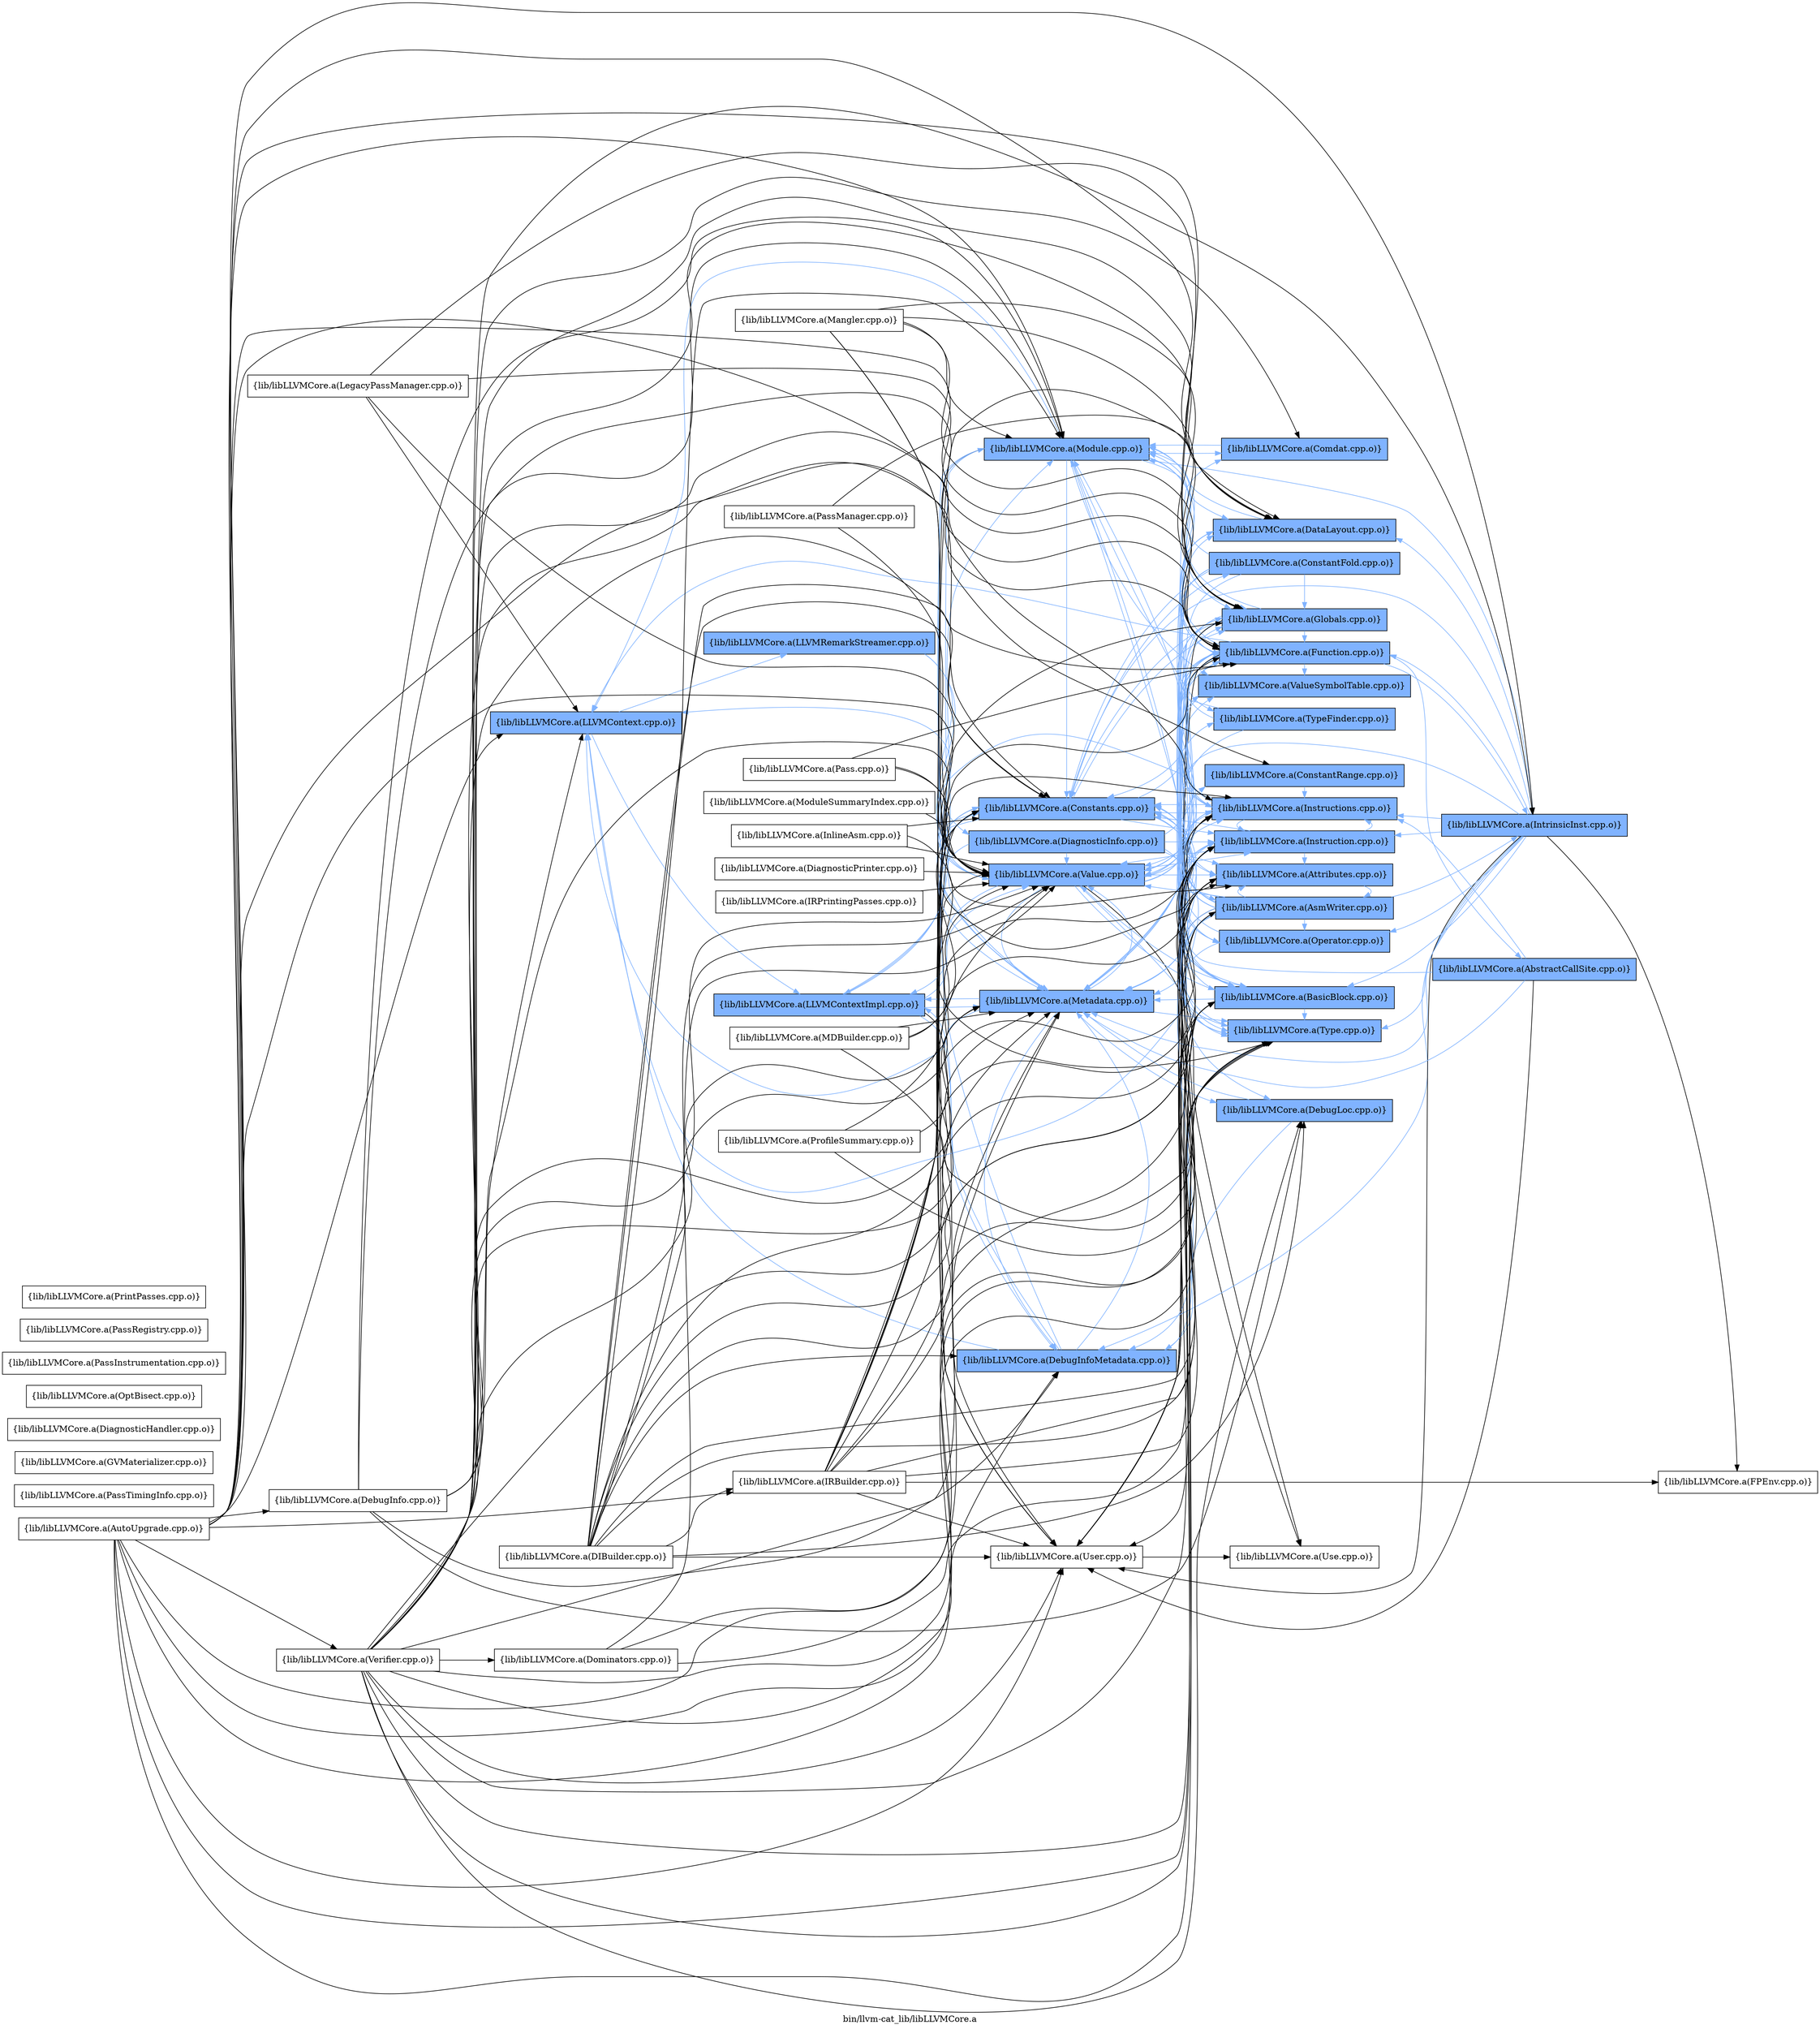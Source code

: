 digraph "bin/llvm-cat_lib/libLLVMCore.a" {
	label="bin/llvm-cat_lib/libLLVMCore.a";
	rankdir=LR;
	{ rank=same; Node0x557cbf24ffe8;  }
	{ rank=same; Node0x557cbf24df18; Node0x557cbf252c48;  }
	{ rank=same; Node0x557cbf24fc28; Node0x557cbf24fc78; Node0x557cbf2526f8; Node0x557cbf251f28; Node0x557cbf2545e8; Node0x557cbf24eeb8; Node0x557cbf2515c8;  }
	{ rank=same; Node0x557cbf24f4f8; Node0x557cbf251208; Node0x557cbf250f88; Node0x557cbf250e48; Node0x557cbf24e2d8; Node0x557cbf255588; Node0x557cbf253148; Node0x557cbf252dd8; Node0x557cbf250998; Node0x557cbf253058; Node0x557cbf253cd8; Node0x557cbf252ec8; Node0x557cbf250fd8; Node0x557cbf2548b8; Node0x557cbf2522e8; Node0x557cbf253c88; Node0x557cbf2525b8;  }
	{ rank=same; Node0x557cbf24ef08; Node0x557cbf24c938;  }
	{ rank=same; Node0x557cbf24ffe8;  }
	{ rank=same; Node0x557cbf24df18; Node0x557cbf252c48;  }
	{ rank=same; Node0x557cbf24fc28; Node0x557cbf24fc78; Node0x557cbf2526f8; Node0x557cbf251f28; Node0x557cbf2545e8; Node0x557cbf24eeb8; Node0x557cbf2515c8;  }
	{ rank=same; Node0x557cbf24f4f8; Node0x557cbf251208; Node0x557cbf250f88; Node0x557cbf250e48; Node0x557cbf24e2d8; Node0x557cbf255588; Node0x557cbf253148; Node0x557cbf252dd8; Node0x557cbf250998; Node0x557cbf253058; Node0x557cbf253cd8; Node0x557cbf252ec8; Node0x557cbf250fd8; Node0x557cbf2548b8; Node0x557cbf2522e8; Node0x557cbf253c88; Node0x557cbf2525b8;  }
	{ rank=same; Node0x557cbf24ef08; Node0x557cbf24c938;  }

	Node0x557cbf24ffe8 [shape=record,shape=box,group=1,style=filled,fillcolor="0.600000 0.5 1",label="{lib/libLLVMCore.a(LLVMContext.cpp.o)}"];
	Node0x557cbf24ffe8 -> Node0x557cbf24df18[color="0.600000 0.5 1"];
	Node0x557cbf24ffe8 -> Node0x557cbf252c48[color="0.600000 0.5 1"];
	Node0x557cbf251f28 [shape=record,shape=box,group=1,style=filled,fillcolor="0.600000 0.5 1",label="{lib/libLLVMCore.a(Module.cpp.o)}"];
	Node0x557cbf251f28 -> Node0x557cbf253058[color="0.600000 0.5 1"];
	Node0x557cbf251f28 -> Node0x557cbf24fc28[color="0.600000 0.5 1"];
	Node0x557cbf251f28 -> Node0x557cbf24ffe8[color="0.600000 0.5 1"];
	Node0x557cbf251f28 -> Node0x557cbf253cd8[color="0.600000 0.5 1"];
	Node0x557cbf251f28 -> Node0x557cbf250e48[color="0.600000 0.5 1"];
	Node0x557cbf251f28 -> Node0x557cbf24e2d8[color="0.600000 0.5 1"];
	Node0x557cbf251f28 -> Node0x557cbf2526f8[color="0.600000 0.5 1"];
	Node0x557cbf251f28 -> Node0x557cbf253148[color="0.600000 0.5 1"];
	Node0x557cbf251f28 -> Node0x557cbf252ec8[color="0.600000 0.5 1"];
	Node0x557cbf251f28 -> Node0x557cbf2545e8;
	Node0x557cbf251f28 -> Node0x557cbf24eeb8[color="0.600000 0.5 1"];
	Node0x557cbf251f28 -> Node0x557cbf250fd8[color="0.600000 0.5 1"];
	Node0x557cbf255038 [shape=record,shape=box,group=0,label="{lib/libLLVMCore.a(PassTimingInfo.cpp.o)}"];
	Node0x557cbf2522e8 [shape=record,shape=box,group=1,style=filled,fillcolor="0.600000 0.5 1",label="{lib/libLLVMCore.a(Attributes.cpp.o)}"];
	Node0x557cbf2522e8 -> Node0x557cbf2525b8[color="0.600000 0.5 1"];
	Node0x557cbf2522e8 -> Node0x557cbf250e48[color="0.600000 0.5 1"];
	Node0x557cbf2516b8 [shape=record,shape=box,group=0,label="{lib/libLLVMCore.a(AutoUpgrade.cpp.o)}"];
	Node0x557cbf2516b8 -> Node0x557cbf2522e8;
	Node0x557cbf2516b8 -> Node0x557cbf253c88;
	Node0x557cbf2516b8 -> Node0x557cbf24fc28;
	Node0x557cbf2516b8 -> Node0x557cbf251cf8;
	Node0x557cbf2516b8 -> Node0x557cbf251208;
	Node0x557cbf2516b8 -> Node0x557cbf250f88;
	Node0x557cbf2516b8 -> Node0x557cbf24ef08;
	Node0x557cbf2516b8 -> Node0x557cbf24ffe8;
	Node0x557cbf2516b8 -> Node0x557cbf253cd8;
	Node0x557cbf2516b8 -> Node0x557cbf24f778;
	Node0x557cbf2516b8 -> Node0x557cbf250e48;
	Node0x557cbf2516b8 -> Node0x557cbf24e2d8;
	Node0x557cbf2516b8 -> Node0x557cbf2526f8;
	Node0x557cbf2516b8 -> Node0x557cbf251f28;
	Node0x557cbf2516b8 -> Node0x557cbf253148;
	Node0x557cbf2516b8 -> Node0x557cbf2545e8;
	Node0x557cbf2516b8 -> Node0x557cbf24eeb8;
	Node0x557cbf2516b8 -> Node0x557cbf250808;
	Node0x557cbf253c88 [shape=record,shape=box,group=1,style=filled,fillcolor="0.600000 0.5 1",label="{lib/libLLVMCore.a(BasicBlock.cpp.o)}"];
	Node0x557cbf253c88 -> Node0x557cbf24fc28[color="0.600000 0.5 1"];
	Node0x557cbf253c88 -> Node0x557cbf251208[color="0.600000 0.5 1"];
	Node0x557cbf253c88 -> Node0x557cbf2526f8[color="0.600000 0.5 1"];
	Node0x557cbf253c88 -> Node0x557cbf253148[color="0.600000 0.5 1"];
	Node0x557cbf253c88 -> Node0x557cbf2545e8;
	Node0x557cbf253c88 -> Node0x557cbf24eeb8[color="0.600000 0.5 1"];
	Node0x557cbf253c88 -> Node0x557cbf250fd8[color="0.600000 0.5 1"];
	Node0x557cbf252dd8 [shape=record,shape=box,group=1,style=filled,fillcolor="0.600000 0.5 1",label="{lib/libLLVMCore.a(ConstantRange.cpp.o)}"];
	Node0x557cbf252dd8 -> Node0x557cbf250f88[color="0.600000 0.5 1"];
	Node0x557cbf24fc28 [shape=record,shape=box,group=1,style=filled,fillcolor="0.600000 0.5 1",label="{lib/libLLVMCore.a(Constants.cpp.o)}"];
	Node0x557cbf24fc28 -> Node0x557cbf24f4f8[color="0.600000 0.5 1"];
	Node0x557cbf24fc28 -> Node0x557cbf251208[color="0.600000 0.5 1"];
	Node0x557cbf24fc28 -> Node0x557cbf250f88[color="0.600000 0.5 1"];
	Node0x557cbf24fc28 -> Node0x557cbf250e48[color="0.600000 0.5 1"];
	Node0x557cbf24fc28 -> Node0x557cbf24e2d8[color="0.600000 0.5 1"];
	Node0x557cbf24fc28 -> Node0x557cbf255588[color="0.600000 0.5 1"];
	Node0x557cbf24fc28 -> Node0x557cbf253148[color="0.600000 0.5 1"];
	Node0x557cbf24fc28 -> Node0x557cbf2545e8;
	Node0x557cbf24fc28 -> Node0x557cbf24eeb8[color="0.600000 0.5 1"];
	Node0x557cbf250ad8 [shape=record,shape=box,group=0,label="{lib/libLLVMCore.a(InlineAsm.cpp.o)}"];
	Node0x557cbf250ad8 -> Node0x557cbf24fc28;
	Node0x557cbf250ad8 -> Node0x557cbf253148;
	Node0x557cbf250ad8 -> Node0x557cbf24eeb8;
	Node0x557cbf251208 [shape=record,shape=box,group=1,style=filled,fillcolor="0.600000 0.5 1",label="{lib/libLLVMCore.a(Instruction.cpp.o)}"];
	Node0x557cbf251208 -> Node0x557cbf2522e8[color="0.600000 0.5 1"];
	Node0x557cbf251208 -> Node0x557cbf253c88[color="0.600000 0.5 1"];
	Node0x557cbf251208 -> Node0x557cbf24fc28[color="0.600000 0.5 1"];
	Node0x557cbf251208 -> Node0x557cbf250f88[color="0.600000 0.5 1"];
	Node0x557cbf251208 -> Node0x557cbf2526f8[color="0.600000 0.5 1"];
	Node0x557cbf251208 -> Node0x557cbf2545e8;
	Node0x557cbf251208 -> Node0x557cbf24eeb8[color="0.600000 0.5 1"];
	Node0x557cbf250f88 [shape=record,shape=box,group=1,style=filled,fillcolor="0.600000 0.5 1",label="{lib/libLLVMCore.a(Instructions.cpp.o)}"];
	Node0x557cbf250f88 -> Node0x557cbf2522e8[color="0.600000 0.5 1"];
	Node0x557cbf250f88 -> Node0x557cbf253c88[color="0.600000 0.5 1"];
	Node0x557cbf250f88 -> Node0x557cbf24fc28[color="0.600000 0.5 1"];
	Node0x557cbf250f88 -> Node0x557cbf251208[color="0.600000 0.5 1"];
	Node0x557cbf250f88 -> Node0x557cbf24df18[color="0.600000 0.5 1"];
	Node0x557cbf250f88 -> Node0x557cbf253cd8[color="0.600000 0.5 1"];
	Node0x557cbf250f88 -> Node0x557cbf250e48[color="0.600000 0.5 1"];
	Node0x557cbf250f88 -> Node0x557cbf2526f8[color="0.600000 0.5 1"];
	Node0x557cbf250f88 -> Node0x557cbf251f28[color="0.600000 0.5 1"];
	Node0x557cbf250f88 -> Node0x557cbf253148[color="0.600000 0.5 1"];
	Node0x557cbf250f88 -> Node0x557cbf2545e8;
	Node0x557cbf250f88 -> Node0x557cbf24eeb8[color="0.600000 0.5 1"];
	Node0x557cbf253cd8 [shape=record,shape=box,group=1,style=filled,fillcolor="0.600000 0.5 1",label="{lib/libLLVMCore.a(DataLayout.cpp.o)}"];
	Node0x557cbf253cd8 -> Node0x557cbf24e2d8[color="0.600000 0.5 1"];
	Node0x557cbf253cd8 -> Node0x557cbf251f28[color="0.600000 0.5 1"];
	Node0x557cbf253cd8 -> Node0x557cbf253148[color="0.600000 0.5 1"];
	Node0x557cbf24f778 [shape=record,shape=box,group=0,label="{lib/libLLVMCore.a(DebugInfo.cpp.o)}"];
	Node0x557cbf24f778 -> Node0x557cbf251208;
	Node0x557cbf24f778 -> Node0x557cbf24fc78;
	Node0x557cbf24f778 -> Node0x557cbf250998;
	Node0x557cbf24f778 -> Node0x557cbf250e48;
	Node0x557cbf24f778 -> Node0x557cbf2526f8;
	Node0x557cbf24f778 -> Node0x557cbf251f28;
	Node0x557cbf24f778 -> Node0x557cbf24eeb8;
	Node0x557cbf24fc78 [shape=record,shape=box,group=1,style=filled,fillcolor="0.600000 0.5 1",label="{lib/libLLVMCore.a(DebugInfoMetadata.cpp.o)}"];
	Node0x557cbf24fc78 -> Node0x557cbf24fc28[color="0.600000 0.5 1"];
	Node0x557cbf24fc78 -> Node0x557cbf24ffe8[color="0.600000 0.5 1"];
	Node0x557cbf24fc78 -> Node0x557cbf24df18[color="0.600000 0.5 1"];
	Node0x557cbf24fc78 -> Node0x557cbf2526f8[color="0.600000 0.5 1"];
	Node0x557cbf24fc78 -> Node0x557cbf253148[color="0.600000 0.5 1"];
	Node0x557cbf250998 [shape=record,shape=box,group=1,style=filled,fillcolor="0.600000 0.5 1",label="{lib/libLLVMCore.a(DebugLoc.cpp.o)}"];
	Node0x557cbf250998 -> Node0x557cbf24fc78[color="0.600000 0.5 1"];
	Node0x557cbf250998 -> Node0x557cbf2526f8[color="0.600000 0.5 1"];
	Node0x557cbf250e48 [shape=record,shape=box,group=1,style=filled,fillcolor="0.600000 0.5 1",label="{lib/libLLVMCore.a(Function.cpp.o)}"];
	Node0x557cbf250e48 -> Node0x557cbf2522e8[color="0.600000 0.5 1"];
	Node0x557cbf250e48 -> Node0x557cbf253c88[color="0.600000 0.5 1"];
	Node0x557cbf250e48 -> Node0x557cbf24fc28[color="0.600000 0.5 1"];
	Node0x557cbf250e48 -> Node0x557cbf250f88[color="0.600000 0.5 1"];
	Node0x557cbf250e48 -> Node0x557cbf24ef08[color="0.600000 0.5 1"];
	Node0x557cbf250e48 -> Node0x557cbf24ffe8[color="0.600000 0.5 1"];
	Node0x557cbf250e48 -> Node0x557cbf253cd8[color="0.600000 0.5 1"];
	Node0x557cbf250e48 -> Node0x557cbf24c938[color="0.600000 0.5 1"];
	Node0x557cbf250e48 -> Node0x557cbf2526f8[color="0.600000 0.5 1"];
	Node0x557cbf250e48 -> Node0x557cbf251f28[color="0.600000 0.5 1"];
	Node0x557cbf250e48 -> Node0x557cbf253148[color="0.600000 0.5 1"];
	Node0x557cbf250e48 -> Node0x557cbf2545e8;
	Node0x557cbf250e48 -> Node0x557cbf24eeb8[color="0.600000 0.5 1"];
	Node0x557cbf250e48 -> Node0x557cbf250fd8[color="0.600000 0.5 1"];
	Node0x557cbf24d568 [shape=record,shape=box,group=0,label="{lib/libLLVMCore.a(GVMaterializer.cpp.o)}"];
	Node0x557cbf24e2d8 [shape=record,shape=box,group=1,style=filled,fillcolor="0.600000 0.5 1",label="{lib/libLLVMCore.a(Globals.cpp.o)}"];
	Node0x557cbf24e2d8 -> Node0x557cbf24fc28[color="0.600000 0.5 1"];
	Node0x557cbf24e2d8 -> Node0x557cbf250e48[color="0.600000 0.5 1"];
	Node0x557cbf24e2d8 -> Node0x557cbf2526f8[color="0.600000 0.5 1"];
	Node0x557cbf24e2d8 -> Node0x557cbf251f28[color="0.600000 0.5 1"];
	Node0x557cbf24e2d8 -> Node0x557cbf253148[color="0.600000 0.5 1"];
	Node0x557cbf24e2d8 -> Node0x557cbf2545e8;
	Node0x557cbf24e2d8 -> Node0x557cbf24eeb8[color="0.600000 0.5 1"];
	Node0x557cbf2526f8 [shape=record,shape=box,group=1,style=filled,fillcolor="0.600000 0.5 1",label="{lib/libLLVMCore.a(Metadata.cpp.o)}"];
	Node0x557cbf2526f8 -> Node0x557cbf252dd8[color="0.600000 0.5 1"];
	Node0x557cbf2526f8 -> Node0x557cbf24fc28[color="0.600000 0.5 1"];
	Node0x557cbf2526f8 -> Node0x557cbf24ffe8[color="0.600000 0.5 1"];
	Node0x557cbf2526f8 -> Node0x557cbf24df18[color="0.600000 0.5 1"];
	Node0x557cbf2526f8 -> Node0x557cbf24fc78[color="0.600000 0.5 1"];
	Node0x557cbf2526f8 -> Node0x557cbf250998[color="0.600000 0.5 1"];
	Node0x557cbf2526f8 -> Node0x557cbf251f28[color="0.600000 0.5 1"];
	Node0x557cbf2526f8 -> Node0x557cbf253148[color="0.600000 0.5 1"];
	Node0x557cbf2526f8 -> Node0x557cbf24eeb8[color="0.600000 0.5 1"];
	Node0x557cbf255d58 [shape=record,shape=box,group=0,label="{lib/libLLVMCore.a(ModuleSummaryIndex.cpp.o)}"];
	Node0x557cbf255d58 -> Node0x557cbf24eeb8;
	Node0x557cbf253148 [shape=record,shape=box,group=1,style=filled,fillcolor="0.600000 0.5 1",label="{lib/libLLVMCore.a(Type.cpp.o)}"];
	Node0x557cbf253148 -> Node0x557cbf24fc28[color="0.600000 0.5 1"];
	Node0x557cbf2545e8 [shape=record,shape=box,group=0,label="{lib/libLLVMCore.a(User.cpp.o)}"];
	Node0x557cbf2545e8 -> Node0x557cbf2548b8;
	Node0x557cbf24eeb8 [shape=record,shape=box,group=1,style=filled,fillcolor="0.600000 0.5 1",label="{lib/libLLVMCore.a(Value.cpp.o)}"];
	Node0x557cbf24eeb8 -> Node0x557cbf2522e8[color="0.600000 0.5 1"];
	Node0x557cbf24eeb8 -> Node0x557cbf253c88[color="0.600000 0.5 1"];
	Node0x557cbf24eeb8 -> Node0x557cbf24fc28[color="0.600000 0.5 1"];
	Node0x557cbf24eeb8 -> Node0x557cbf251208[color="0.600000 0.5 1"];
	Node0x557cbf24eeb8 -> Node0x557cbf250f88[color="0.600000 0.5 1"];
	Node0x557cbf24eeb8 -> Node0x557cbf24ffe8[color="0.600000 0.5 1"];
	Node0x557cbf24eeb8 -> Node0x557cbf24df18[color="0.600000 0.5 1"];
	Node0x557cbf24eeb8 -> Node0x557cbf253cd8[color="0.600000 0.5 1"];
	Node0x557cbf24eeb8 -> Node0x557cbf250e48[color="0.600000 0.5 1"];
	Node0x557cbf24eeb8 -> Node0x557cbf24e2d8[color="0.600000 0.5 1"];
	Node0x557cbf24eeb8 -> Node0x557cbf2526f8[color="0.600000 0.5 1"];
	Node0x557cbf24eeb8 -> Node0x557cbf253148[color="0.600000 0.5 1"];
	Node0x557cbf24eeb8 -> Node0x557cbf2548b8;
	Node0x557cbf24eeb8 -> Node0x557cbf2545e8;
	Node0x557cbf24eeb8 -> Node0x557cbf250fd8[color="0.600000 0.5 1"];
	Node0x557cbf250808 [shape=record,shape=box,group=0,label="{lib/libLLVMCore.a(Verifier.cpp.o)}"];
	Node0x557cbf250808 -> Node0x557cbf2525b8;
	Node0x557cbf250808 -> Node0x557cbf2522e8;
	Node0x557cbf250808 -> Node0x557cbf253c88;
	Node0x557cbf250808 -> Node0x557cbf253058;
	Node0x557cbf250808 -> Node0x557cbf252dd8;
	Node0x557cbf250808 -> Node0x557cbf24fc28;
	Node0x557cbf250808 -> Node0x557cbf251208;
	Node0x557cbf250808 -> Node0x557cbf250f88;
	Node0x557cbf250808 -> Node0x557cbf24ef08;
	Node0x557cbf250808 -> Node0x557cbf24ffe8;
	Node0x557cbf250808 -> Node0x557cbf253cd8;
	Node0x557cbf250808 -> Node0x557cbf24fc78;
	Node0x557cbf250808 -> Node0x557cbf250998;
	Node0x557cbf250808 -> Node0x557cbf250e48;
	Node0x557cbf250808 -> Node0x557cbf24e2d8;
	Node0x557cbf250808 -> Node0x557cbf2526f8;
	Node0x557cbf250808 -> Node0x557cbf251f28;
	Node0x557cbf250808 -> Node0x557cbf253148;
	Node0x557cbf250808 -> Node0x557cbf2545e8;
	Node0x557cbf250808 -> Node0x557cbf24eeb8;
	Node0x557cbf250808 -> Node0x557cbf252bf8;
	Node0x557cbf24ef08 [shape=record,shape=box,group=1,style=filled,fillcolor="0.600000 0.5 1",label="{lib/libLLVMCore.a(IntrinsicInst.cpp.o)}"];
	Node0x557cbf24ef08 -> Node0x557cbf253c88[color="0.600000 0.5 1"];
	Node0x557cbf24ef08 -> Node0x557cbf24fc28[color="0.600000 0.5 1"];
	Node0x557cbf24ef08 -> Node0x557cbf252928;
	Node0x557cbf24ef08 -> Node0x557cbf251208[color="0.600000 0.5 1"];
	Node0x557cbf24ef08 -> Node0x557cbf250f88[color="0.600000 0.5 1"];
	Node0x557cbf24ef08 -> Node0x557cbf253cd8[color="0.600000 0.5 1"];
	Node0x557cbf24ef08 -> Node0x557cbf24fc78[color="0.600000 0.5 1"];
	Node0x557cbf24ef08 -> Node0x557cbf250e48[color="0.600000 0.5 1"];
	Node0x557cbf24ef08 -> Node0x557cbf2526f8[color="0.600000 0.5 1"];
	Node0x557cbf24ef08 -> Node0x557cbf251f28[color="0.600000 0.5 1"];
	Node0x557cbf24ef08 -> Node0x557cbf255588[color="0.600000 0.5 1"];
	Node0x557cbf24ef08 -> Node0x557cbf253148[color="0.600000 0.5 1"];
	Node0x557cbf24ef08 -> Node0x557cbf2545e8;
	Node0x557cbf24ef08 -> Node0x557cbf24eeb8[color="0.600000 0.5 1"];
	Node0x557cbf253058 [shape=record,shape=box,group=1,style=filled,fillcolor="0.600000 0.5 1",label="{lib/libLLVMCore.a(Comdat.cpp.o)}"];
	Node0x557cbf253058 -> Node0x557cbf251f28[color="0.600000 0.5 1"];
	Node0x557cbf255588 [shape=record,shape=box,group=1,style=filled,fillcolor="0.600000 0.5 1",label="{lib/libLLVMCore.a(Operator.cpp.o)}"];
	Node0x557cbf255588 -> Node0x557cbf24fc28[color="0.600000 0.5 1"];
	Node0x557cbf255588 -> Node0x557cbf253cd8[color="0.600000 0.5 1"];
	Node0x557cbf255588 -> Node0x557cbf253148[color="0.600000 0.5 1"];
	Node0x557cbf2548b8 [shape=record,shape=box,group=0,label="{lib/libLLVMCore.a(Use.cpp.o)}"];
	Node0x557cbf2525b8 [shape=record,shape=box,group=1,style=filled,fillcolor="0.600000 0.5 1",label="{lib/libLLVMCore.a(AsmWriter.cpp.o)}"];
	Node0x557cbf2525b8 -> Node0x557cbf2522e8[color="0.600000 0.5 1"];
	Node0x557cbf2525b8 -> Node0x557cbf253c88[color="0.600000 0.5 1"];
	Node0x557cbf2525b8 -> Node0x557cbf253058[color="0.600000 0.5 1"];
	Node0x557cbf2525b8 -> Node0x557cbf24fc28[color="0.600000 0.5 1"];
	Node0x557cbf2525b8 -> Node0x557cbf251208[color="0.600000 0.5 1"];
	Node0x557cbf2525b8 -> Node0x557cbf250f88[color="0.600000 0.5 1"];
	Node0x557cbf2525b8 -> Node0x557cbf24ef08[color="0.600000 0.5 1"];
	Node0x557cbf2525b8 -> Node0x557cbf24ffe8[color="0.600000 0.5 1"];
	Node0x557cbf2525b8 -> Node0x557cbf24fc78[color="0.600000 0.5 1"];
	Node0x557cbf2525b8 -> Node0x557cbf250e48[color="0.600000 0.5 1"];
	Node0x557cbf2525b8 -> Node0x557cbf24e2d8[color="0.600000 0.5 1"];
	Node0x557cbf2525b8 -> Node0x557cbf2526f8[color="0.600000 0.5 1"];
	Node0x557cbf2525b8 -> Node0x557cbf251f28[color="0.600000 0.5 1"];
	Node0x557cbf2525b8 -> Node0x557cbf255588[color="0.600000 0.5 1"];
	Node0x557cbf2525b8 -> Node0x557cbf253148[color="0.600000 0.5 1"];
	Node0x557cbf2525b8 -> Node0x557cbf252ec8[color="0.600000 0.5 1"];
	Node0x557cbf2525b8 -> Node0x557cbf2548b8;
	Node0x557cbf2525b8 -> Node0x557cbf2545e8;
	Node0x557cbf2525b8 -> Node0x557cbf24eeb8[color="0.600000 0.5 1"];
	Node0x557cbf252ec8 [shape=record,shape=box,group=1,style=filled,fillcolor="0.600000 0.5 1",label="{lib/libLLVMCore.a(TypeFinder.cpp.o)}"];
	Node0x557cbf252ec8 -> Node0x557cbf250e48[color="0.600000 0.5 1"];
	Node0x557cbf252ec8 -> Node0x557cbf24e2d8[color="0.600000 0.5 1"];
	Node0x557cbf252ec8 -> Node0x557cbf2526f8[color="0.600000 0.5 1"];
	Node0x557cbf251cf8 [shape=record,shape=box,group=0,label="{lib/libLLVMCore.a(IRBuilder.cpp.o)}"];
	Node0x557cbf251cf8 -> Node0x557cbf2522e8;
	Node0x557cbf251cf8 -> Node0x557cbf253c88;
	Node0x557cbf251cf8 -> Node0x557cbf24fc28;
	Node0x557cbf251cf8 -> Node0x557cbf252928;
	Node0x557cbf251cf8 -> Node0x557cbf251208;
	Node0x557cbf251cf8 -> Node0x557cbf250f88;
	Node0x557cbf251cf8 -> Node0x557cbf253cd8;
	Node0x557cbf251cf8 -> Node0x557cbf250e48;
	Node0x557cbf251cf8 -> Node0x557cbf24e2d8;
	Node0x557cbf251cf8 -> Node0x557cbf2526f8;
	Node0x557cbf251cf8 -> Node0x557cbf253148;
	Node0x557cbf251cf8 -> Node0x557cbf2545e8;
	Node0x557cbf251cf8 -> Node0x557cbf24eeb8;
	Node0x557cbf250fd8 [shape=record,shape=box,group=1,style=filled,fillcolor="0.600000 0.5 1",label="{lib/libLLVMCore.a(ValueSymbolTable.cpp.o)}"];
	Node0x557cbf250fd8 -> Node0x557cbf24eeb8[color="0.600000 0.5 1"];
	Node0x557cbf24f4f8 [shape=record,shape=box,group=1,style=filled,fillcolor="0.600000 0.5 1",label="{lib/libLLVMCore.a(ConstantFold.cpp.o)}"];
	Node0x557cbf24f4f8 -> Node0x557cbf24fc28[color="0.600000 0.5 1"];
	Node0x557cbf24f4f8 -> Node0x557cbf250f88[color="0.600000 0.5 1"];
	Node0x557cbf24f4f8 -> Node0x557cbf250e48[color="0.600000 0.5 1"];
	Node0x557cbf24f4f8 -> Node0x557cbf24e2d8[color="0.600000 0.5 1"];
	Node0x557cbf24f4f8 -> Node0x557cbf251f28[color="0.600000 0.5 1"];
	Node0x557cbf24f4f8 -> Node0x557cbf255588[color="0.600000 0.5 1"];
	Node0x557cbf24f4f8 -> Node0x557cbf253148[color="0.600000 0.5 1"];
	Node0x557cbf24f4f8 -> Node0x557cbf24eeb8[color="0.600000 0.5 1"];
	Node0x557cbf24eff8 [shape=record,shape=box,group=0,label="{lib/libLLVMCore.a(DIBuilder.cpp.o)}"];
	Node0x557cbf24eff8 -> Node0x557cbf2522e8;
	Node0x557cbf24eff8 -> Node0x557cbf253c88;
	Node0x557cbf24eff8 -> Node0x557cbf24fc28;
	Node0x557cbf24eff8 -> Node0x557cbf251cf8;
	Node0x557cbf24eff8 -> Node0x557cbf251208;
	Node0x557cbf24eff8 -> Node0x557cbf250f88;
	Node0x557cbf24eff8 -> Node0x557cbf24fc78;
	Node0x557cbf24eff8 -> Node0x557cbf250998;
	Node0x557cbf24eff8 -> Node0x557cbf250e48;
	Node0x557cbf24eff8 -> Node0x557cbf2526f8;
	Node0x557cbf24eff8 -> Node0x557cbf251f28;
	Node0x557cbf24eff8 -> Node0x557cbf253148;
	Node0x557cbf24eff8 -> Node0x557cbf2545e8;
	Node0x557cbf24eff8 -> Node0x557cbf24eeb8;
	Node0x557cbf24df18 [shape=record,shape=box,group=1,style=filled,fillcolor="0.600000 0.5 1",label="{lib/libLLVMCore.a(LLVMContextImpl.cpp.o)}"];
	Node0x557cbf24df18 -> Node0x557cbf24fc28[color="0.600000 0.5 1"];
	Node0x557cbf24df18 -> Node0x557cbf24fc78[color="0.600000 0.5 1"];
	Node0x557cbf24df18 -> Node0x557cbf2526f8[color="0.600000 0.5 1"];
	Node0x557cbf24df18 -> Node0x557cbf251f28[color="0.600000 0.5 1"];
	Node0x557cbf24df18 -> Node0x557cbf2545e8;
	Node0x557cbf24df18 -> Node0x557cbf24eeb8[color="0.600000 0.5 1"];
	Node0x557cbf2515c8 [shape=record,shape=box,group=1,style=filled,fillcolor="0.600000 0.5 1",label="{lib/libLLVMCore.a(DiagnosticInfo.cpp.o)}"];
	Node0x557cbf2515c8 -> Node0x557cbf2525b8[color="0.600000 0.5 1"];
	Node0x557cbf2515c8 -> Node0x557cbf251208[color="0.600000 0.5 1"];
	Node0x557cbf2515c8 -> Node0x557cbf250998[color="0.600000 0.5 1"];
	Node0x557cbf2515c8 -> Node0x557cbf250e48[color="0.600000 0.5 1"];
	Node0x557cbf2515c8 -> Node0x557cbf2526f8[color="0.600000 0.5 1"];
	Node0x557cbf2515c8 -> Node0x557cbf24eeb8[color="0.600000 0.5 1"];
	Node0x557cbf24c938 [shape=record,shape=box,group=1,style=filled,fillcolor="0.600000 0.5 1",label="{lib/libLLVMCore.a(AbstractCallSite.cpp.o)}"];
	Node0x557cbf24c938 -> Node0x557cbf24fc28[color="0.600000 0.5 1"];
	Node0x557cbf24c938 -> Node0x557cbf250f88[color="0.600000 0.5 1"];
	Node0x557cbf24c938 -> Node0x557cbf2526f8[color="0.600000 0.5 1"];
	Node0x557cbf24c938 -> Node0x557cbf2545e8;
	Node0x557cbf252928 [shape=record,shape=box,group=0,label="{lib/libLLVMCore.a(FPEnv.cpp.o)}"];
	Node0x557cbf252c48 [shape=record,shape=box,group=1,style=filled,fillcolor="0.600000 0.5 1",label="{lib/libLLVMCore.a(LLVMRemarkStreamer.cpp.o)}"];
	Node0x557cbf252c48 -> Node0x557cbf2515c8[color="0.600000 0.5 1"];
	Node0x557cbf252c48 -> Node0x557cbf24eeb8[color="0.600000 0.5 1"];
	Node0x557cbf24e198 [shape=record,shape=box,group=0,label="{lib/libLLVMCore.a(DiagnosticPrinter.cpp.o)}"];
	Node0x557cbf24e198 -> Node0x557cbf24eeb8;
	Node0x557cbf24e648 [shape=record,shape=box,group=0,label="{lib/libLLVMCore.a(DiagnosticHandler.cpp.o)}"];
	Node0x557cbf252478 [shape=record,shape=box,group=0,label="{lib/libLLVMCore.a(MDBuilder.cpp.o)}"];
	Node0x557cbf252478 -> Node0x557cbf24fc28;
	Node0x557cbf252478 -> Node0x557cbf2526f8;
	Node0x557cbf252478 -> Node0x557cbf253148;
	Node0x557cbf252478 -> Node0x557cbf24eeb8;
	Node0x557cbf255858 [shape=record,shape=box,group=0,label="{lib/libLLVMCore.a(OptBisect.cpp.o)}"];
	Node0x557cbf253e68 [shape=record,shape=box,group=0,label="{lib/libLLVMCore.a(PassInstrumentation.cpp.o)}"];
	Node0x557cbf24eb98 [shape=record,shape=box,group=0,label="{lib/libLLVMCore.a(Pass.cpp.o)}"];
	Node0x557cbf24eb98 -> Node0x557cbf2522e8;
	Node0x557cbf24eb98 -> Node0x557cbf250e48;
	Node0x557cbf24eb98 -> Node0x557cbf24eeb8;
	Node0x557cbf2514d8 [shape=record,shape=box,group=0,label="{lib/libLLVMCore.a(IRPrintingPasses.cpp.o)}"];
	Node0x557cbf2514d8 -> Node0x557cbf24eeb8;
	Node0x557cbf250308 [shape=record,shape=box,group=0,label="{lib/libLLVMCore.a(PassRegistry.cpp.o)}"];
	Node0x557cbf252748 [shape=record,shape=box,group=0,label="{lib/libLLVMCore.a(PassManager.cpp.o)}"];
	Node0x557cbf252748 -> Node0x557cbf24e2d8;
	Node0x557cbf252748 -> Node0x557cbf24eeb8;
	Node0x557cbf2524c8 [shape=record,shape=box,group=0,label="{lib/libLLVMCore.a(LegacyPassManager.cpp.o)}"];
	Node0x557cbf2524c8 -> Node0x557cbf24ffe8;
	Node0x557cbf2524c8 -> Node0x557cbf250e48;
	Node0x557cbf2524c8 -> Node0x557cbf24e2d8;
	Node0x557cbf2524c8 -> Node0x557cbf24eeb8;
	Node0x557cbf2517a8 [shape=record,shape=box,group=0,label="{lib/libLLVMCore.a(PrintPasses.cpp.o)}"];
	Node0x557cbf253e18 [shape=record,shape=box,group=0,label="{lib/libLLVMCore.a(ProfileSummary.cpp.o)}"];
	Node0x557cbf253e18 -> Node0x557cbf24fc28;
	Node0x557cbf253e18 -> Node0x557cbf2526f8;
	Node0x557cbf253e18 -> Node0x557cbf253148;
	Node0x557cbf252bf8 [shape=record,shape=box,group=0,label="{lib/libLLVMCore.a(Dominators.cpp.o)}"];
	Node0x557cbf252bf8 -> Node0x557cbf253c88;
	Node0x557cbf252bf8 -> Node0x557cbf251208;
	Node0x557cbf252bf8 -> Node0x557cbf24eeb8;
	Node0x557cbf24fa48 [shape=record,shape=box,group=0,label="{lib/libLLVMCore.a(Mangler.cpp.o)}"];
	Node0x557cbf24fa48 -> Node0x557cbf2522e8;
	Node0x557cbf24fa48 -> Node0x557cbf253cd8;
	Node0x557cbf24fa48 -> Node0x557cbf250e48;
	Node0x557cbf24fa48 -> Node0x557cbf24e2d8;
	Node0x557cbf24fa48 -> Node0x557cbf251f28;
	Node0x557cbf24fa48 -> Node0x557cbf24eeb8;
}
